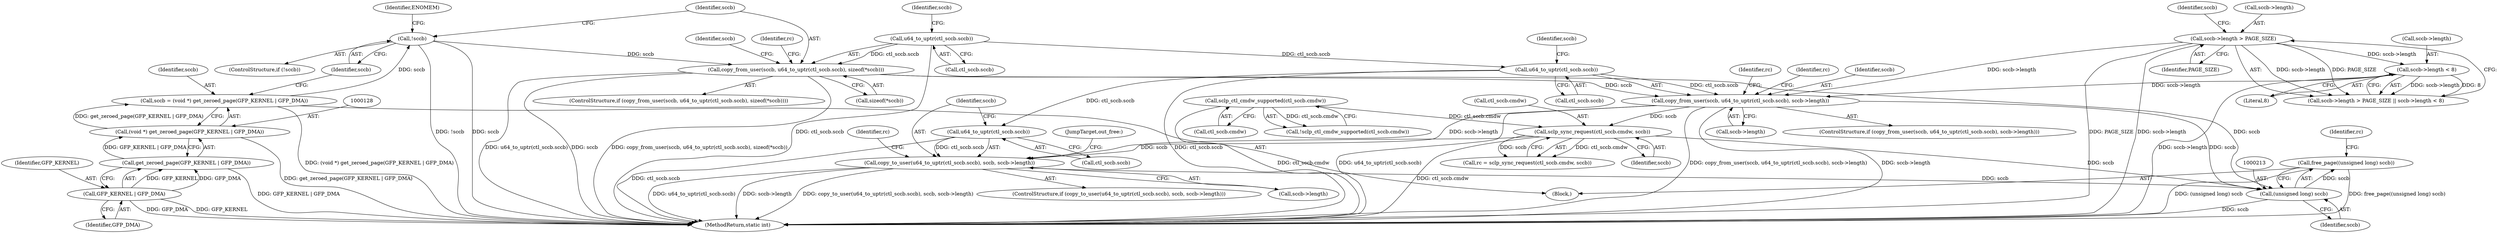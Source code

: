 digraph "1_linux_532c34b5fbf1687df63b3fcd5b2846312ac943c6@API" {
"1000211" [label="(Call,free_page((unsigned long) sccb))"];
"1000212" [label="(Call,(unsigned long) sccb)"];
"1000171" [label="(Call,copy_from_user(sccb, u64_to_uptr(ctl_sccb.sccb), sccb->length))"];
"1000140" [label="(Call,copy_from_user(sccb, u64_to_uptr(ctl_sccb.sccb), sizeof(*sccb)))"];
"1000134" [label="(Call,!sccb)"];
"1000125" [label="(Call,sccb = (void *) get_zeroed_page(GFP_KERNEL | GFP_DMA))"];
"1000127" [label="(Call,(void *) get_zeroed_page(GFP_KERNEL | GFP_DMA))"];
"1000129" [label="(Call,get_zeroed_page(GFP_KERNEL | GFP_DMA))"];
"1000130" [label="(Call,GFP_KERNEL | GFP_DMA)"];
"1000142" [label="(Call,u64_to_uptr(ctl_sccb.sccb))"];
"1000173" [label="(Call,u64_to_uptr(ctl_sccb.sccb))"];
"1000157" [label="(Call,sccb->length > PAGE_SIZE)"];
"1000162" [label="(Call,sccb->length < 8)"];
"1000188" [label="(Call,sclp_sync_request(ctl_sccb.cmdw, sccb))"];
"1000118" [label="(Call,sclp_ctl_cmdw_supported(ctl_sccb.cmdw))"];
"1000197" [label="(Call,copy_to_user(u64_to_uptr(ctl_sccb.sccb), sccb, sccb->length))"];
"1000198" [label="(Call,u64_to_uptr(ctl_sccb.sccb))"];
"1000173" [label="(Call,u64_to_uptr(ctl_sccb.sccb))"];
"1000133" [label="(ControlStructure,if (!sccb))"];
"1000143" [label="(Call,ctl_sccb.sccb)"];
"1000161" [label="(Identifier,PAGE_SIZE)"];
"1000177" [label="(Call,sccb->length)"];
"1000192" [label="(Identifier,sccb)"];
"1000156" [label="(Call,sccb->length > PAGE_SIZE || sccb->length < 8)"];
"1000141" [label="(Identifier,sccb)"];
"1000134" [label="(Call,!sccb)"];
"1000186" [label="(Call,rc = sclp_sync_request(ctl_sccb.cmdw, sccb))"];
"1000118" [label="(Call,sclp_ctl_cmdw_supported(ctl_sccb.cmdw))"];
"1000210" [label="(JumpTarget,out_free:)"];
"1000203" [label="(Call,sccb->length)"];
"1000125" [label="(Call,sccb = (void *) get_zeroed_page(GFP_KERNEL | GFP_DMA))"];
"1000166" [label="(Literal,8)"];
"1000212" [label="(Call,(unsigned long) sccb)"];
"1000182" [label="(Identifier,rc)"];
"1000174" [label="(Call,ctl_sccb.sccb)"];
"1000164" [label="(Identifier,sccb)"];
"1000159" [label="(Identifier,sccb)"];
"1000198" [label="(Call,u64_to_uptr(ctl_sccb.sccb))"];
"1000140" [label="(Call,copy_from_user(sccb, u64_to_uptr(ctl_sccb.sccb), sizeof(*sccb)))"];
"1000142" [label="(Call,u64_to_uptr(ctl_sccb.sccb))"];
"1000119" [label="(Call,ctl_sccb.cmdw)"];
"1000162" [label="(Call,sccb->length < 8)"];
"1000187" [label="(Identifier,rc)"];
"1000211" [label="(Call,free_page((unsigned long) sccb))"];
"1000171" [label="(Call,copy_from_user(sccb, u64_to_uptr(ctl_sccb.sccb), sccb->length))"];
"1000217" [label="(MethodReturn,static int)"];
"1000214" [label="(Identifier,sccb)"];
"1000157" [label="(Call,sccb->length > PAGE_SIZE)"];
"1000138" [label="(Identifier,ENOMEM)"];
"1000197" [label="(Call,copy_to_user(u64_to_uptr(ctl_sccb.sccb), sccb, sccb->length))"];
"1000127" [label="(Call,(void *) get_zeroed_page(GFP_KERNEL | GFP_DMA))"];
"1000126" [label="(Identifier,sccb)"];
"1000129" [label="(Call,get_zeroed_page(GFP_KERNEL | GFP_DMA))"];
"1000130" [label="(Call,GFP_KERNEL | GFP_DMA)"];
"1000178" [label="(Identifier,sccb)"];
"1000199" [label="(Call,ctl_sccb.sccb)"];
"1000117" [label="(Call,!sclp_ctl_cmdw_supported(ctl_sccb.cmdw))"];
"1000189" [label="(Call,ctl_sccb.cmdw)"];
"1000170" [label="(ControlStructure,if (copy_from_user(sccb, u64_to_uptr(ctl_sccb.sccb), sccb->length)))"];
"1000135" [label="(Identifier,sccb)"];
"1000146" [label="(Call,sizeof(*sccb))"];
"1000139" [label="(ControlStructure,if (copy_from_user(sccb, u64_to_uptr(ctl_sccb.sccb), sizeof(*sccb))))"];
"1000158" [label="(Call,sccb->length)"];
"1000196" [label="(ControlStructure,if (copy_to_user(u64_to_uptr(ctl_sccb.sccb), sccb, sccb->length)))"];
"1000148" [label="(Identifier,sccb)"];
"1000102" [label="(Block,)"];
"1000163" [label="(Call,sccb->length)"];
"1000132" [label="(Identifier,GFP_DMA)"];
"1000188" [label="(Call,sclp_sync_request(ctl_sccb.cmdw, sccb))"];
"1000216" [label="(Identifier,rc)"];
"1000172" [label="(Identifier,sccb)"];
"1000202" [label="(Identifier,sccb)"];
"1000131" [label="(Identifier,GFP_KERNEL)"];
"1000151" [label="(Identifier,rc)"];
"1000207" [label="(Identifier,rc)"];
"1000211" -> "1000102"  [label="AST: "];
"1000211" -> "1000212"  [label="CFG: "];
"1000212" -> "1000211"  [label="AST: "];
"1000216" -> "1000211"  [label="CFG: "];
"1000211" -> "1000217"  [label="DDG: (unsigned long) sccb"];
"1000211" -> "1000217"  [label="DDG: free_page((unsigned long) sccb)"];
"1000212" -> "1000211"  [label="DDG: sccb"];
"1000212" -> "1000214"  [label="CFG: "];
"1000213" -> "1000212"  [label="AST: "];
"1000214" -> "1000212"  [label="AST: "];
"1000212" -> "1000217"  [label="DDG: sccb"];
"1000171" -> "1000212"  [label="DDG: sccb"];
"1000140" -> "1000212"  [label="DDG: sccb"];
"1000188" -> "1000212"  [label="DDG: sccb"];
"1000197" -> "1000212"  [label="DDG: sccb"];
"1000171" -> "1000170"  [label="AST: "];
"1000171" -> "1000177"  [label="CFG: "];
"1000172" -> "1000171"  [label="AST: "];
"1000173" -> "1000171"  [label="AST: "];
"1000177" -> "1000171"  [label="AST: "];
"1000182" -> "1000171"  [label="CFG: "];
"1000187" -> "1000171"  [label="CFG: "];
"1000171" -> "1000217"  [label="DDG: u64_to_uptr(ctl_sccb.sccb)"];
"1000171" -> "1000217"  [label="DDG: copy_from_user(sccb, u64_to_uptr(ctl_sccb.sccb), sccb->length)"];
"1000171" -> "1000217"  [label="DDG: sccb->length"];
"1000140" -> "1000171"  [label="DDG: sccb"];
"1000173" -> "1000171"  [label="DDG: ctl_sccb.sccb"];
"1000157" -> "1000171"  [label="DDG: sccb->length"];
"1000162" -> "1000171"  [label="DDG: sccb->length"];
"1000171" -> "1000188"  [label="DDG: sccb"];
"1000171" -> "1000197"  [label="DDG: sccb->length"];
"1000140" -> "1000139"  [label="AST: "];
"1000140" -> "1000146"  [label="CFG: "];
"1000141" -> "1000140"  [label="AST: "];
"1000142" -> "1000140"  [label="AST: "];
"1000146" -> "1000140"  [label="AST: "];
"1000151" -> "1000140"  [label="CFG: "];
"1000159" -> "1000140"  [label="CFG: "];
"1000140" -> "1000217"  [label="DDG: u64_to_uptr(ctl_sccb.sccb)"];
"1000140" -> "1000217"  [label="DDG: sccb"];
"1000140" -> "1000217"  [label="DDG: copy_from_user(sccb, u64_to_uptr(ctl_sccb.sccb), sizeof(*sccb))"];
"1000134" -> "1000140"  [label="DDG: sccb"];
"1000142" -> "1000140"  [label="DDG: ctl_sccb.sccb"];
"1000134" -> "1000133"  [label="AST: "];
"1000134" -> "1000135"  [label="CFG: "];
"1000135" -> "1000134"  [label="AST: "];
"1000138" -> "1000134"  [label="CFG: "];
"1000141" -> "1000134"  [label="CFG: "];
"1000134" -> "1000217"  [label="DDG: !sccb"];
"1000134" -> "1000217"  [label="DDG: sccb"];
"1000125" -> "1000134"  [label="DDG: sccb"];
"1000125" -> "1000102"  [label="AST: "];
"1000125" -> "1000127"  [label="CFG: "];
"1000126" -> "1000125"  [label="AST: "];
"1000127" -> "1000125"  [label="AST: "];
"1000135" -> "1000125"  [label="CFG: "];
"1000125" -> "1000217"  [label="DDG: (void *) get_zeroed_page(GFP_KERNEL | GFP_DMA)"];
"1000127" -> "1000125"  [label="DDG: get_zeroed_page(GFP_KERNEL | GFP_DMA)"];
"1000127" -> "1000129"  [label="CFG: "];
"1000128" -> "1000127"  [label="AST: "];
"1000129" -> "1000127"  [label="AST: "];
"1000127" -> "1000217"  [label="DDG: get_zeroed_page(GFP_KERNEL | GFP_DMA)"];
"1000129" -> "1000127"  [label="DDG: GFP_KERNEL | GFP_DMA"];
"1000129" -> "1000130"  [label="CFG: "];
"1000130" -> "1000129"  [label="AST: "];
"1000129" -> "1000217"  [label="DDG: GFP_KERNEL | GFP_DMA"];
"1000130" -> "1000129"  [label="DDG: GFP_KERNEL"];
"1000130" -> "1000129"  [label="DDG: GFP_DMA"];
"1000130" -> "1000132"  [label="CFG: "];
"1000131" -> "1000130"  [label="AST: "];
"1000132" -> "1000130"  [label="AST: "];
"1000130" -> "1000217"  [label="DDG: GFP_DMA"];
"1000130" -> "1000217"  [label="DDG: GFP_KERNEL"];
"1000142" -> "1000143"  [label="CFG: "];
"1000143" -> "1000142"  [label="AST: "];
"1000148" -> "1000142"  [label="CFG: "];
"1000142" -> "1000217"  [label="DDG: ctl_sccb.sccb"];
"1000142" -> "1000173"  [label="DDG: ctl_sccb.sccb"];
"1000173" -> "1000174"  [label="CFG: "];
"1000174" -> "1000173"  [label="AST: "];
"1000178" -> "1000173"  [label="CFG: "];
"1000173" -> "1000217"  [label="DDG: ctl_sccb.sccb"];
"1000173" -> "1000198"  [label="DDG: ctl_sccb.sccb"];
"1000157" -> "1000156"  [label="AST: "];
"1000157" -> "1000161"  [label="CFG: "];
"1000158" -> "1000157"  [label="AST: "];
"1000161" -> "1000157"  [label="AST: "];
"1000164" -> "1000157"  [label="CFG: "];
"1000156" -> "1000157"  [label="CFG: "];
"1000157" -> "1000217"  [label="DDG: sccb->length"];
"1000157" -> "1000217"  [label="DDG: PAGE_SIZE"];
"1000157" -> "1000156"  [label="DDG: sccb->length"];
"1000157" -> "1000156"  [label="DDG: PAGE_SIZE"];
"1000157" -> "1000162"  [label="DDG: sccb->length"];
"1000162" -> "1000156"  [label="AST: "];
"1000162" -> "1000166"  [label="CFG: "];
"1000163" -> "1000162"  [label="AST: "];
"1000166" -> "1000162"  [label="AST: "];
"1000156" -> "1000162"  [label="CFG: "];
"1000162" -> "1000217"  [label="DDG: sccb->length"];
"1000162" -> "1000156"  [label="DDG: sccb->length"];
"1000162" -> "1000156"  [label="DDG: 8"];
"1000188" -> "1000186"  [label="AST: "];
"1000188" -> "1000192"  [label="CFG: "];
"1000189" -> "1000188"  [label="AST: "];
"1000192" -> "1000188"  [label="AST: "];
"1000186" -> "1000188"  [label="CFG: "];
"1000188" -> "1000217"  [label="DDG: ctl_sccb.cmdw"];
"1000188" -> "1000186"  [label="DDG: ctl_sccb.cmdw"];
"1000188" -> "1000186"  [label="DDG: sccb"];
"1000118" -> "1000188"  [label="DDG: ctl_sccb.cmdw"];
"1000188" -> "1000197"  [label="DDG: sccb"];
"1000118" -> "1000117"  [label="AST: "];
"1000118" -> "1000119"  [label="CFG: "];
"1000119" -> "1000118"  [label="AST: "];
"1000117" -> "1000118"  [label="CFG: "];
"1000118" -> "1000217"  [label="DDG: ctl_sccb.cmdw"];
"1000118" -> "1000117"  [label="DDG: ctl_sccb.cmdw"];
"1000197" -> "1000196"  [label="AST: "];
"1000197" -> "1000203"  [label="CFG: "];
"1000198" -> "1000197"  [label="AST: "];
"1000202" -> "1000197"  [label="AST: "];
"1000203" -> "1000197"  [label="AST: "];
"1000207" -> "1000197"  [label="CFG: "];
"1000210" -> "1000197"  [label="CFG: "];
"1000197" -> "1000217"  [label="DDG: sccb->length"];
"1000197" -> "1000217"  [label="DDG: copy_to_user(u64_to_uptr(ctl_sccb.sccb), sccb, sccb->length)"];
"1000197" -> "1000217"  [label="DDG: u64_to_uptr(ctl_sccb.sccb)"];
"1000198" -> "1000197"  [label="DDG: ctl_sccb.sccb"];
"1000198" -> "1000199"  [label="CFG: "];
"1000199" -> "1000198"  [label="AST: "];
"1000202" -> "1000198"  [label="CFG: "];
"1000198" -> "1000217"  [label="DDG: ctl_sccb.sccb"];
}
